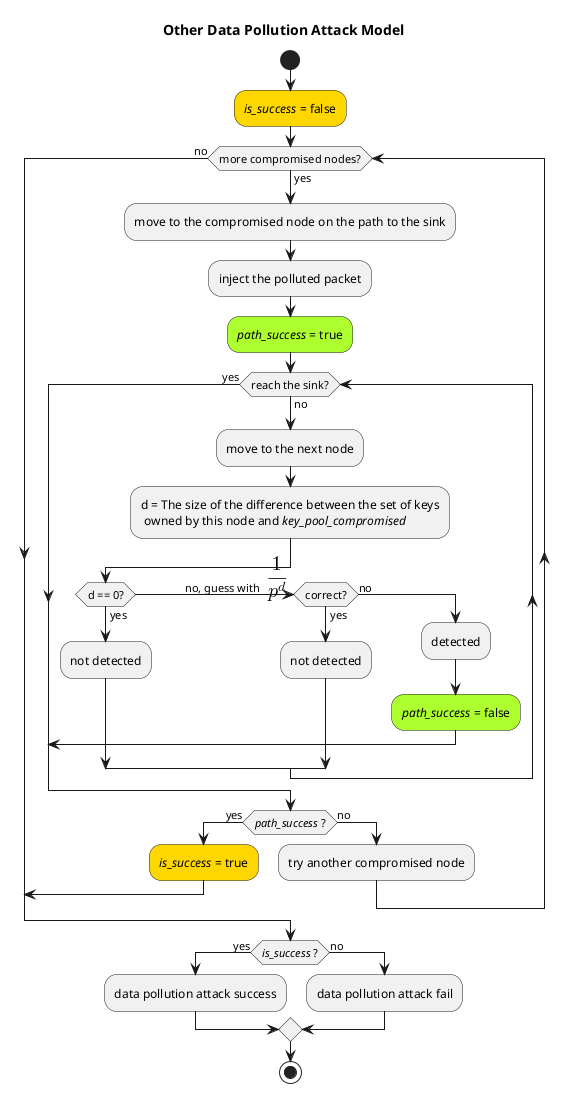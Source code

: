 @startuml
title Other Data Pollution Attack Model

start

#gold://is_success// = false;

while (more compromised nodes?) is (yes)
    :move to the compromised node on the path to the sink;
    :inject the polluted packet;
    #greenyellow://path_success// = true;
    while (reach the sink?) is (no)
        :move to the next node;
        :d = The size of the difference between the set of keys\n owned by this node and //key_pool_compromised//;
        if (d == 0?) then (yes)
            :not detected;
        (no, guess with <latex>\frac{1}{p^d}</latex>) elseif (correct?) then (yes)
            :not detected;
        else (no)
            :detected;
            #greenyellow://path_success// = false;
            break
        endif

    endwhile (yes)

    if (//path_success// ?) then (yes)
        #gold://is_success// = true;
        break
    else (no)
        :try another compromised node;
    endif

endwhile (no)

if (//is_success// ?) then (yes)
    :data pollution attack success;
else (no)
    :data pollution attack fail;
endif

stop
@enduml